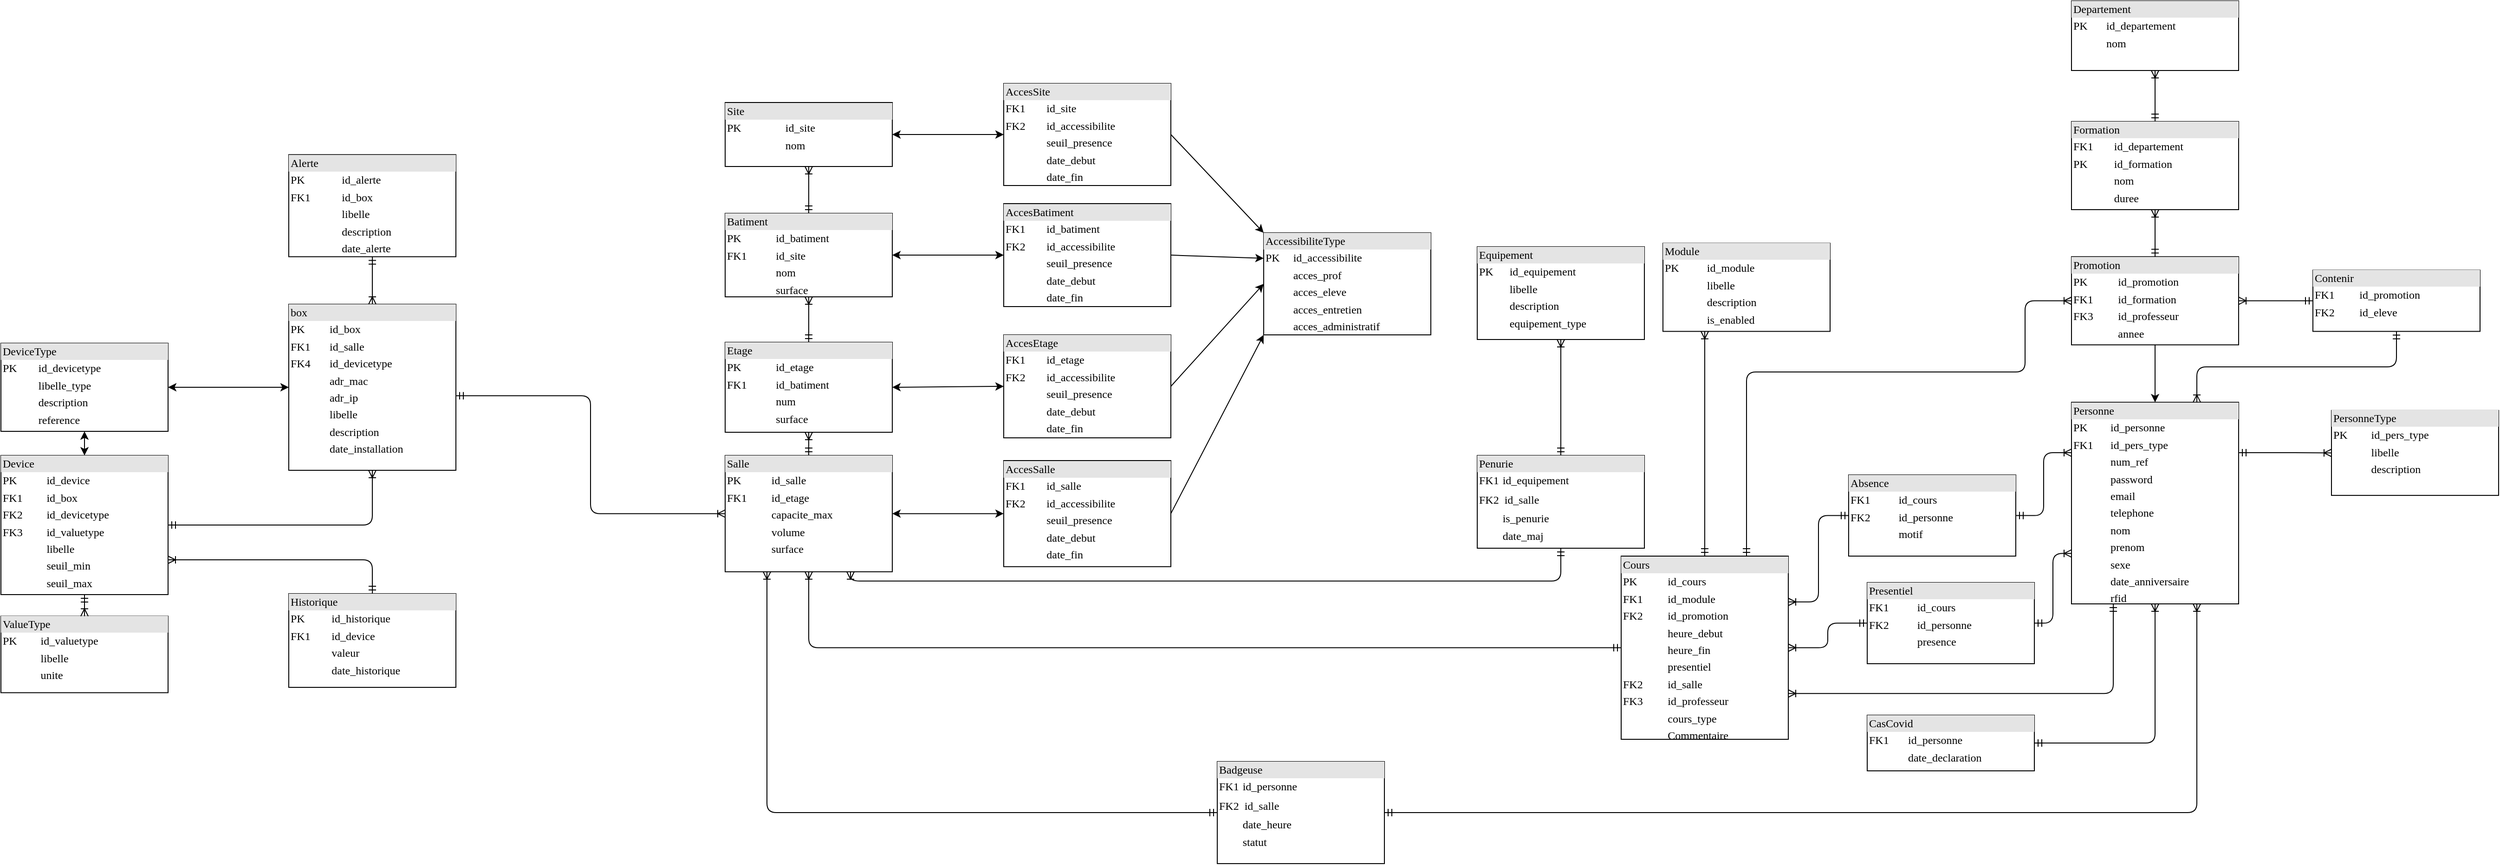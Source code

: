 <mxfile version="14.5.8" type="github">
  <diagram name="Page-1" id="2ca16b54-16f6-2749-3443-fa8db7711227">
    <mxGraphModel dx="2081" dy="1376" grid="1" gridSize="10" guides="1" tooltips="1" connect="1" arrows="1" fold="1" page="1" pageScale="1" pageWidth="1100" pageHeight="850" background="#ffffff" math="0" shadow="0">
      <root>
        <mxCell id="0" />
        <mxCell id="1" parent="0" />
        <mxCell id="72ab_2RYmbYa8t2Mf4Ar-3" value="&lt;div style=&quot;box-sizing: border-box ; width: 100% ; background: #e4e4e4 ; padding: 2px&quot;&gt;Etage&lt;/div&gt;&lt;table style=&quot;width: 100% ; font-size: 1em&quot; cellpadding=&quot;2&quot; cellspacing=&quot;0&quot;&gt;&lt;tbody&gt;&lt;tr&gt;&lt;td&gt;PK&lt;/td&gt;&lt;td&gt;id_etage&lt;/td&gt;&lt;/tr&gt;&lt;tr&gt;&lt;td&gt;FK1&lt;/td&gt;&lt;td&gt;id_batiment&lt;/td&gt;&lt;/tr&gt;&lt;tr&gt;&lt;td&gt;&lt;/td&gt;&lt;td&gt;num&lt;/td&gt;&lt;/tr&gt;&lt;tr&gt;&lt;td&gt;&lt;br&gt;&lt;/td&gt;&lt;td&gt;surface&lt;/td&gt;&lt;/tr&gt;&lt;tr&gt;&lt;td&gt;&lt;br&gt;&lt;/td&gt;&lt;td&gt;&lt;br&gt;&lt;/td&gt;&lt;/tr&gt;&lt;/tbody&gt;&lt;/table&gt;" style="verticalAlign=top;align=left;overflow=fill;html=1;rounded=0;shadow=0;comic=0;labelBackgroundColor=none;strokeWidth=1;fontFamily=Verdana;fontSize=12" parent="1" vertex="1">
          <mxGeometry x="-80" y="238" width="180" height="97" as="geometry" />
        </mxCell>
        <mxCell id="72ab_2RYmbYa8t2Mf4Ar-4" value="&lt;div style=&quot;box-sizing: border-box ; width: 100% ; background: #e4e4e4 ; padding: 2px&quot;&gt;Salle&lt;/div&gt;&lt;table style=&quot;width: 100% ; font-size: 1em&quot; cellpadding=&quot;2&quot; cellspacing=&quot;0&quot;&gt;&lt;tbody&gt;&lt;tr&gt;&lt;td&gt;PK&lt;/td&gt;&lt;td&gt;id_salle&lt;/td&gt;&lt;/tr&gt;&lt;tr&gt;&lt;td&gt;FK1&lt;/td&gt;&lt;td&gt;id_etage&lt;/td&gt;&lt;/tr&gt;&lt;tr&gt;&lt;td&gt;&lt;/td&gt;&lt;td&gt;capacite_max&lt;/td&gt;&lt;/tr&gt;&lt;tr&gt;&lt;td&gt;&lt;br&gt;&lt;/td&gt;&lt;td&gt;volume&lt;br&gt;&lt;/td&gt;&lt;/tr&gt;&lt;tr&gt;&lt;td&gt;&lt;br&gt;&lt;/td&gt;&lt;td&gt;surface&lt;/td&gt;&lt;/tr&gt;&lt;/tbody&gt;&lt;/table&gt;" style="verticalAlign=top;align=left;overflow=fill;html=1;rounded=0;shadow=0;comic=0;labelBackgroundColor=none;strokeWidth=1;fontFamily=Verdana;fontSize=12" parent="1" vertex="1">
          <mxGeometry x="-80" y="360" width="180" height="125.38" as="geometry" />
        </mxCell>
        <mxCell id="72ab_2RYmbYa8t2Mf4Ar-5" value="&lt;div style=&quot;box-sizing: border-box ; width: 100% ; background: #e4e4e4 ; padding: 2px&quot;&gt;Batiment&lt;/div&gt;&lt;table style=&quot;width: 100% ; font-size: 1em&quot; cellpadding=&quot;2&quot; cellspacing=&quot;0&quot;&gt;&lt;tbody&gt;&lt;tr&gt;&lt;td&gt;PK&lt;/td&gt;&lt;td&gt;id_batiment&lt;/td&gt;&lt;/tr&gt;&lt;tr&gt;&lt;td&gt;FK1&lt;/td&gt;&lt;td&gt;id_site&lt;/td&gt;&lt;/tr&gt;&lt;tr&gt;&lt;td&gt;&lt;br&gt;&lt;/td&gt;&lt;td&gt;nom&lt;/td&gt;&lt;/tr&gt;&lt;tr&gt;&lt;td&gt;&lt;br&gt;&lt;/td&gt;&lt;td&gt;surface&lt;/td&gt;&lt;/tr&gt;&lt;tr&gt;&lt;td&gt;&lt;/td&gt;&lt;td&gt;&lt;/td&gt;&lt;/tr&gt;&lt;/tbody&gt;&lt;/table&gt;" style="verticalAlign=top;align=left;overflow=fill;html=1;rounded=0;shadow=0;comic=0;labelBackgroundColor=none;strokeWidth=1;fontFamily=Verdana;fontSize=12" parent="1" vertex="1">
          <mxGeometry x="-80" y="99" width="180" height="90" as="geometry" />
        </mxCell>
        <mxCell id="72ab_2RYmbYa8t2Mf4Ar-6" style="edgeStyle=orthogonalEdgeStyle;html=1;labelBackgroundColor=none;startArrow=ERmandOne;endArrow=ERoneToMany;fontFamily=Verdana;fontSize=12;align=left;exitX=0.5;exitY=0;exitDx=0;exitDy=0;entryX=0.5;entryY=1;entryDx=0;entryDy=0;" parent="1" source="72ab_2RYmbYa8t2Mf4Ar-3" target="72ab_2RYmbYa8t2Mf4Ar-5" edge="1">
          <mxGeometry relative="1" as="geometry">
            <mxPoint x="-290" y="-531" as="sourcePoint" />
            <mxPoint x="80" y="59.667" as="targetPoint" />
          </mxGeometry>
        </mxCell>
        <mxCell id="72ab_2RYmbYa8t2Mf4Ar-7" style="edgeStyle=orthogonalEdgeStyle;html=1;labelBackgroundColor=none;startArrow=ERmandOne;endArrow=ERoneToMany;fontFamily=Verdana;fontSize=12;align=left;exitX=0.5;exitY=0;exitDx=0;exitDy=0;entryX=0.5;entryY=1;entryDx=0;entryDy=0;" parent="1" source="72ab_2RYmbYa8t2Mf4Ar-4" target="72ab_2RYmbYa8t2Mf4Ar-3" edge="1">
          <mxGeometry relative="1" as="geometry">
            <mxPoint x="20" y="289" as="sourcePoint" />
            <mxPoint x="20" y="179" as="targetPoint" />
          </mxGeometry>
        </mxCell>
        <mxCell id="72ab_2RYmbYa8t2Mf4Ar-8" style="edgeStyle=orthogonalEdgeStyle;html=1;labelBackgroundColor=none;startArrow=ERmandOne;endArrow=ERoneToMany;fontFamily=Verdana;fontSize=12;align=left;exitX=1;exitY=0.551;exitDx=0;exitDy=0;entryX=0;entryY=0.5;entryDx=0;entryDy=0;exitPerimeter=0;" parent="1" source="72ab_2RYmbYa8t2Mf4Ar-34" target="72ab_2RYmbYa8t2Mf4Ar-4" edge="1">
          <mxGeometry relative="1" as="geometry">
            <mxPoint x="-370" y="422.75" as="sourcePoint" />
            <mxPoint x="110" y="329" as="targetPoint" />
          </mxGeometry>
        </mxCell>
        <mxCell id="72ab_2RYmbYa8t2Mf4Ar-11" value="&lt;div style=&quot;box-sizing: border-box ; width: 100% ; background: #e4e4e4 ; padding: 2px&quot;&gt;DeviceType&lt;/div&gt;&lt;table style=&quot;width: 100% ; font-size: 1em&quot; cellpadding=&quot;2&quot; cellspacing=&quot;0&quot;&gt;&lt;tbody&gt;&lt;tr&gt;&lt;td&gt;PK&lt;/td&gt;&lt;td&gt;id_devicetype&lt;/td&gt;&lt;/tr&gt;&lt;tr&gt;&lt;td&gt;&lt;/td&gt;&lt;td&gt;libelle_type&lt;/td&gt;&lt;/tr&gt;&lt;tr&gt;&lt;td&gt;&lt;br&gt;&lt;/td&gt;&lt;td&gt;description&lt;/td&gt;&lt;/tr&gt;&lt;tr&gt;&lt;td&gt;&lt;br&gt;&lt;/td&gt;&lt;td&gt;reference&lt;/td&gt;&lt;/tr&gt;&lt;tr&gt;&lt;td&gt;&lt;br&gt;&lt;/td&gt;&lt;td&gt;&lt;br&gt;&lt;/td&gt;&lt;/tr&gt;&lt;tr&gt;&lt;td&gt;&lt;br&gt;&lt;/td&gt;&lt;td&gt;&lt;br&gt;&lt;/td&gt;&lt;/tr&gt;&lt;tr&gt;&lt;td&gt;&lt;br&gt;&lt;/td&gt;&lt;td&gt;&lt;br&gt;&lt;/td&gt;&lt;/tr&gt;&lt;/tbody&gt;&lt;/table&gt;" style="verticalAlign=top;align=left;overflow=fill;html=1;rounded=0;shadow=0;comic=0;labelBackgroundColor=none;strokeWidth=1;fontFamily=Verdana;fontSize=12" parent="1" vertex="1">
          <mxGeometry x="-860" y="239" width="180" height="95" as="geometry" />
        </mxCell>
        <mxCell id="72ab_2RYmbYa8t2Mf4Ar-13" value="&lt;div style=&quot;box-sizing: border-box ; width: 100% ; background: #e4e4e4 ; padding: 2px&quot;&gt;Historique&lt;/div&gt;&lt;table style=&quot;width: 100% ; font-size: 1em&quot; cellpadding=&quot;2&quot; cellspacing=&quot;0&quot;&gt;&lt;tbody&gt;&lt;tr&gt;&lt;td&gt;PK&lt;/td&gt;&lt;td&gt;id_historique&lt;/td&gt;&lt;/tr&gt;&lt;tr&gt;&lt;td&gt;FK1&lt;/td&gt;&lt;td&gt;id_device&lt;/td&gt;&lt;/tr&gt;&lt;tr&gt;&lt;td&gt;&lt;br&gt;&lt;/td&gt;&lt;td&gt;valeur&lt;/td&gt;&lt;/tr&gt;&lt;tr&gt;&lt;td&gt;&lt;br&gt;&lt;/td&gt;&lt;td&gt;date_historique&lt;/td&gt;&lt;/tr&gt;&lt;tr&gt;&lt;td&gt;&lt;/td&gt;&lt;td&gt;&lt;/td&gt;&lt;/tr&gt;&lt;/tbody&gt;&lt;/table&gt;" style="verticalAlign=top;align=left;overflow=fill;html=1;rounded=0;shadow=0;comic=0;labelBackgroundColor=none;strokeWidth=1;fontFamily=Verdana;fontSize=12" parent="1" vertex="1">
          <mxGeometry x="-550" y="509" width="180" height="101" as="geometry" />
        </mxCell>
        <mxCell id="72ab_2RYmbYa8t2Mf4Ar-14" value="" style="edgeStyle=orthogonalEdgeStyle;html=1;endArrow=ERoneToMany;startArrow=ERmandOne;labelBackgroundColor=none;fontFamily=Verdana;fontSize=12;align=left;exitX=0.5;exitY=0;exitDx=0;exitDy=0;entryX=1;entryY=0.75;entryDx=0;entryDy=0;" parent="1" source="72ab_2RYmbYa8t2Mf4Ar-13" target="UP3IkMmRuhgfQ8B7Y9ZS-6" edge="1">
          <mxGeometry width="100" height="100" relative="1" as="geometry">
            <mxPoint x="-420" y="469" as="sourcePoint" />
            <mxPoint x="-420" y="460" as="targetPoint" />
          </mxGeometry>
        </mxCell>
        <mxCell id="72ab_2RYmbYa8t2Mf4Ar-17" value="&lt;div style=&quot;box-sizing: border-box ; width: 100% ; background: #e4e4e4 ; padding: 2px&quot;&gt;Site&lt;/div&gt;&lt;table style=&quot;width: 100% ; font-size: 1em&quot; cellpadding=&quot;2&quot; cellspacing=&quot;0&quot;&gt;&lt;tbody&gt;&lt;tr&gt;&lt;td&gt;PK&lt;/td&gt;&lt;td&gt;id_site&lt;/td&gt;&lt;/tr&gt;&lt;tr&gt;&lt;td&gt;&lt;br&gt;&lt;/td&gt;&lt;td&gt;nom&lt;/td&gt;&lt;/tr&gt;&lt;/tbody&gt;&lt;/table&gt;" style="verticalAlign=top;align=left;overflow=fill;html=1;rounded=0;shadow=0;comic=0;labelBackgroundColor=none;strokeWidth=1;fontFamily=Verdana;fontSize=12" parent="1" vertex="1">
          <mxGeometry x="-80" y="-20.5" width="180" height="69" as="geometry" />
        </mxCell>
        <mxCell id="72ab_2RYmbYa8t2Mf4Ar-18" style="edgeStyle=orthogonalEdgeStyle;html=1;labelBackgroundColor=none;startArrow=ERmandOne;endArrow=ERoneToMany;fontFamily=Verdana;fontSize=12;align=left;entryX=0.5;entryY=1;entryDx=0;entryDy=0;exitX=0.5;exitY=0;exitDx=0;exitDy=0;" parent="1" source="72ab_2RYmbYa8t2Mf4Ar-5" target="72ab_2RYmbYa8t2Mf4Ar-17" edge="1">
          <mxGeometry relative="1" as="geometry">
            <mxPoint x="60" y="79" as="sourcePoint" />
            <mxPoint x="20" y="199" as="targetPoint" />
          </mxGeometry>
        </mxCell>
        <mxCell id="72ab_2RYmbYa8t2Mf4Ar-19" value="&lt;div style=&quot;box-sizing: border-box ; width: 100% ; background: #e4e4e4 ; padding: 2px&quot;&gt;Personne&lt;/div&gt;&lt;table style=&quot;width: 100% ; font-size: 1em&quot; cellpadding=&quot;2&quot; cellspacing=&quot;0&quot;&gt;&lt;tbody&gt;&lt;tr&gt;&lt;td&gt;PK&lt;/td&gt;&lt;td&gt;id_personne&lt;/td&gt;&lt;/tr&gt;&lt;tr&gt;&lt;td&gt;FK1&lt;/td&gt;&lt;td&gt;id_pers_type&lt;/td&gt;&lt;/tr&gt;&lt;tr&gt;&lt;td&gt;&lt;br&gt;&lt;/td&gt;&lt;td&gt;num_ref&lt;/td&gt;&lt;/tr&gt;&lt;tr&gt;&lt;td&gt;&lt;br&gt;&lt;/td&gt;&lt;td&gt;password&lt;/td&gt;&lt;/tr&gt;&lt;tr&gt;&lt;td&gt;&lt;br&gt;&lt;/td&gt;&lt;td&gt;email&lt;/td&gt;&lt;/tr&gt;&lt;tr&gt;&lt;td&gt;&lt;br&gt;&lt;/td&gt;&lt;td&gt;telephone&lt;/td&gt;&lt;/tr&gt;&lt;tr&gt;&lt;td&gt;&lt;/td&gt;&lt;td&gt;nom&lt;/td&gt;&lt;/tr&gt;&lt;tr&gt;&lt;td&gt;&lt;br&gt;&lt;/td&gt;&lt;td&gt;prenom&lt;/td&gt;&lt;/tr&gt;&lt;tr&gt;&lt;td&gt;&lt;br&gt;&lt;/td&gt;&lt;td&gt;sexe&lt;/td&gt;&lt;/tr&gt;&lt;tr&gt;&lt;td&gt;&lt;br&gt;&lt;/td&gt;&lt;td&gt;date_anniversaire&lt;/td&gt;&lt;/tr&gt;&lt;tr&gt;&lt;td&gt;&lt;br&gt;&lt;/td&gt;&lt;td&gt;rfid&lt;/td&gt;&lt;/tr&gt;&lt;tr&gt;&lt;td&gt;&lt;br&gt;&lt;/td&gt;&lt;td&gt;&lt;br&gt;&lt;/td&gt;&lt;/tr&gt;&lt;/tbody&gt;&lt;/table&gt;" style="verticalAlign=top;align=left;overflow=fill;html=1;rounded=0;shadow=0;comic=0;labelBackgroundColor=none;strokeWidth=1;fontFamily=Verdana;fontSize=12" parent="1" vertex="1">
          <mxGeometry x="1370" y="302.69" width="180" height="217.31" as="geometry" />
        </mxCell>
        <mxCell id="72ab_2RYmbYa8t2Mf4Ar-20" style="edgeStyle=orthogonalEdgeStyle;html=1;labelBackgroundColor=none;startArrow=ERmandOne;endArrow=ERoneToMany;fontFamily=Verdana;fontSize=12;align=left;exitX=0.5;exitY=1;exitDx=0;exitDy=0;entryX=0.75;entryY=0;entryDx=0;entryDy=0;" parent="1" source="UP3IkMmRuhgfQ8B7Y9ZS-15" target="72ab_2RYmbYa8t2Mf4Ar-19" edge="1">
          <mxGeometry relative="1" as="geometry">
            <mxPoint x="1505" y="195" as="sourcePoint" />
            <mxPoint x="1530" y="265" as="targetPoint" />
          </mxGeometry>
        </mxCell>
        <mxCell id="72ab_2RYmbYa8t2Mf4Ar-22" value="&lt;div style=&quot;box-sizing: border-box ; width: 100% ; background: #e4e4e4 ; padding: 2px&quot;&gt;Promotion&lt;/div&gt;&lt;table style=&quot;width: 100% ; font-size: 1em&quot; cellpadding=&quot;2&quot; cellspacing=&quot;0&quot;&gt;&lt;tbody&gt;&lt;tr&gt;&lt;td&gt;PK&lt;/td&gt;&lt;td&gt;id_promotion&lt;/td&gt;&lt;/tr&gt;&lt;tr&gt;&lt;td&gt;FK1&lt;/td&gt;&lt;td&gt;id_formation&lt;/td&gt;&lt;/tr&gt;&lt;tr&gt;&lt;td&gt;FK3&lt;/td&gt;&lt;td&gt;id_professeur&lt;/td&gt;&lt;/tr&gt;&lt;tr&gt;&lt;td&gt;&lt;br&gt;&lt;/td&gt;&lt;td&gt;annee&lt;/td&gt;&lt;/tr&gt;&lt;/tbody&gt;&lt;/table&gt;" style="verticalAlign=top;align=left;overflow=fill;html=1;rounded=0;shadow=0;comic=0;labelBackgroundColor=none;strokeWidth=1;fontFamily=Verdana;fontSize=12" parent="1" vertex="1">
          <mxGeometry x="1370" y="145.75" width="180" height="95" as="geometry" />
        </mxCell>
        <mxCell id="72ab_2RYmbYa8t2Mf4Ar-24" value="&lt;div style=&quot;box-sizing: border-box ; width: 100% ; background: #e4e4e4 ; padding: 2px&quot;&gt;Departement&lt;/div&gt;&lt;table style=&quot;width: 100% ; font-size: 1em&quot; cellpadding=&quot;2&quot; cellspacing=&quot;0&quot;&gt;&lt;tbody&gt;&lt;tr&gt;&lt;td&gt;PK&lt;/td&gt;&lt;td&gt;id_departement&lt;/td&gt;&lt;/tr&gt;&lt;tr&gt;&lt;td&gt;&lt;br&gt;&lt;/td&gt;&lt;td&gt;nom&lt;/td&gt;&lt;/tr&gt;&lt;/tbody&gt;&lt;/table&gt;" style="verticalAlign=top;align=left;overflow=fill;html=1;rounded=0;shadow=0;comic=0;labelBackgroundColor=none;strokeWidth=1;fontFamily=Verdana;fontSize=12" parent="1" vertex="1">
          <mxGeometry x="1370" y="-130" width="180" height="75" as="geometry" />
        </mxCell>
        <mxCell id="72ab_2RYmbYa8t2Mf4Ar-25" style="edgeStyle=orthogonalEdgeStyle;html=1;labelBackgroundColor=none;startArrow=ERmandOne;endArrow=ERoneToMany;fontFamily=Verdana;fontSize=12;align=left;entryX=0.5;entryY=1;entryDx=0;entryDy=0;exitX=0.5;exitY=0;exitDx=0;exitDy=0;" parent="1" source="72ab_2RYmbYa8t2Mf4Ar-22" target="72ab_2RYmbYa8t2Mf4Ar-26" edge="1">
          <mxGeometry relative="1" as="geometry">
            <mxPoint x="1460" y="-63.75" as="sourcePoint" />
            <mxPoint x="1470" y="21.25" as="targetPoint" />
          </mxGeometry>
        </mxCell>
        <mxCell id="72ab_2RYmbYa8t2Mf4Ar-26" value="&lt;div style=&quot;box-sizing: border-box ; width: 100% ; background: #e4e4e4 ; padding: 2px&quot;&gt;Formation&lt;/div&gt;&lt;table style=&quot;width: 100% ; font-size: 1em&quot; cellpadding=&quot;2&quot; cellspacing=&quot;0&quot;&gt;&lt;tbody&gt;&lt;tr&gt;&lt;td&gt;FK1&lt;/td&gt;&lt;td&gt;id_departement&lt;/td&gt;&lt;/tr&gt;&lt;tr&gt;&lt;td&gt;PK&lt;/td&gt;&lt;td&gt;id_formation&lt;/td&gt;&lt;/tr&gt;&lt;tr&gt;&lt;td&gt;&lt;br&gt;&lt;/td&gt;&lt;td&gt;nom&lt;/td&gt;&lt;/tr&gt;&lt;tr&gt;&lt;td&gt;&lt;br&gt;&lt;/td&gt;&lt;td&gt;duree&lt;/td&gt;&lt;/tr&gt;&lt;/tbody&gt;&lt;/table&gt;" style="verticalAlign=top;align=left;overflow=fill;html=1;rounded=0;shadow=0;comic=0;labelBackgroundColor=none;strokeWidth=1;fontFamily=Verdana;fontSize=12" parent="1" vertex="1">
          <mxGeometry x="1370" width="180" height="95" as="geometry" />
        </mxCell>
        <mxCell id="72ab_2RYmbYa8t2Mf4Ar-27" style="edgeStyle=orthogonalEdgeStyle;html=1;labelBackgroundColor=none;startArrow=ERmandOne;endArrow=ERoneToMany;fontFamily=Verdana;fontSize=12;align=left;entryX=0.5;entryY=1;entryDx=0;entryDy=0;exitX=0.5;exitY=0;exitDx=0;exitDy=0;" parent="1" source="72ab_2RYmbYa8t2Mf4Ar-26" target="72ab_2RYmbYa8t2Mf4Ar-24" edge="1">
          <mxGeometry relative="1" as="geometry">
            <mxPoint x="1490" y="-203.75" as="sourcePoint" />
            <mxPoint x="1470" y="-78.75" as="targetPoint" />
          </mxGeometry>
        </mxCell>
        <mxCell id="72ab_2RYmbYa8t2Mf4Ar-28" value="&lt;div style=&quot;box-sizing: border-box ; width: 100% ; background: #e4e4e4 ; padding: 2px&quot;&gt;Module&lt;/div&gt;&lt;table style=&quot;width: 100% ; font-size: 1em&quot; cellpadding=&quot;2&quot; cellspacing=&quot;0&quot;&gt;&lt;tbody&gt;&lt;tr&gt;&lt;td&gt;PK&lt;/td&gt;&lt;td&gt;id_module&lt;/td&gt;&lt;/tr&gt;&lt;tr&gt;&lt;td&gt;&lt;br&gt;&lt;/td&gt;&lt;td&gt;libelle&lt;/td&gt;&lt;/tr&gt;&lt;tr&gt;&lt;td&gt;&lt;br&gt;&lt;/td&gt;&lt;td&gt;description&lt;/td&gt;&lt;/tr&gt;&lt;tr&gt;&lt;td&gt;&lt;br&gt;&lt;/td&gt;&lt;td&gt;is_enabled&lt;/td&gt;&lt;/tr&gt;&lt;/tbody&gt;&lt;/table&gt;" style="verticalAlign=top;align=left;overflow=fill;html=1;rounded=0;shadow=0;comic=0;labelBackgroundColor=none;strokeWidth=1;fontFamily=Verdana;fontSize=12" parent="1" vertex="1">
          <mxGeometry x="930" y="131.25" width="180" height="95" as="geometry" />
        </mxCell>
        <mxCell id="72ab_2RYmbYa8t2Mf4Ar-29" value="&lt;div style=&quot;box-sizing: border-box ; width: 100% ; background: #e4e4e4 ; padding: 2px&quot;&gt;Presentiel&lt;/div&gt;&lt;table style=&quot;width: 100% ; font-size: 1em&quot; cellpadding=&quot;2&quot; cellspacing=&quot;0&quot;&gt;&lt;tbody&gt;&lt;tr&gt;&lt;td&gt;FK1&lt;/td&gt;&lt;td&gt;id_cours&lt;/td&gt;&lt;/tr&gt;&lt;tr&gt;&lt;td&gt;FK2&lt;/td&gt;&lt;td&gt;id_personne&lt;/td&gt;&lt;/tr&gt;&lt;tr&gt;&lt;td&gt;&lt;br&gt;&lt;/td&gt;&lt;td&gt;presence&lt;/td&gt;&lt;/tr&gt;&lt;/tbody&gt;&lt;/table&gt;" style="verticalAlign=top;align=left;overflow=fill;html=1;rounded=0;shadow=0;comic=0;labelBackgroundColor=none;strokeWidth=1;fontFamily=Verdana;fontSize=12" parent="1" vertex="1">
          <mxGeometry x="1150" y="497" width="180" height="87.5" as="geometry" />
        </mxCell>
        <mxCell id="72ab_2RYmbYa8t2Mf4Ar-30" style="edgeStyle=orthogonalEdgeStyle;html=1;labelBackgroundColor=none;startArrow=ERmandOne;endArrow=ERoneToMany;fontFamily=Verdana;fontSize=12;align=left;exitX=0;exitY=0.5;exitDx=0;exitDy=0;entryX=0.5;entryY=1;entryDx=0;entryDy=0;" parent="1" source="72ab_2RYmbYa8t2Mf4Ar-46" target="72ab_2RYmbYa8t2Mf4Ar-4" edge="1">
          <mxGeometry relative="1" as="geometry">
            <mxPoint x="1235" y="251.25" as="sourcePoint" />
            <mxPoint x="50" y="630" as="targetPoint" />
          </mxGeometry>
        </mxCell>
        <mxCell id="72ab_2RYmbYa8t2Mf4Ar-32" style="edgeStyle=orthogonalEdgeStyle;html=1;labelBackgroundColor=none;startArrow=ERmandOne;endArrow=ERoneToMany;fontFamily=Verdana;fontSize=12;align=left;entryX=1;entryY=0.75;entryDx=0;entryDy=0;exitX=0.25;exitY=1;exitDx=0;exitDy=0;" parent="1" source="72ab_2RYmbYa8t2Mf4Ar-19" target="72ab_2RYmbYa8t2Mf4Ar-46" edge="1">
          <mxGeometry relative="1" as="geometry">
            <mxPoint x="1400" y="570" as="sourcePoint" />
            <mxPoint x="1030" y="288.75" as="targetPoint" />
          </mxGeometry>
        </mxCell>
        <mxCell id="72ab_2RYmbYa8t2Mf4Ar-33" style="edgeStyle=orthogonalEdgeStyle;html=1;labelBackgroundColor=none;startArrow=ERmandOne;endArrow=ERoneToMany;fontFamily=Verdana;fontSize=12;align=left;exitX=0;exitY=0.5;exitDx=0;exitDy=0;entryX=1;entryY=0.5;entryDx=0;entryDy=0;" parent="1" source="72ab_2RYmbYa8t2Mf4Ar-29" target="72ab_2RYmbYa8t2Mf4Ar-46" edge="1">
          <mxGeometry relative="1" as="geometry">
            <mxPoint x="1150" y="177.5" as="sourcePoint" />
            <mxPoint x="1140" y="210" as="targetPoint" />
          </mxGeometry>
        </mxCell>
        <mxCell id="72ab_2RYmbYa8t2Mf4Ar-34" value="&lt;div style=&quot;box-sizing: border-box ; width: 100% ; background: #e4e4e4 ; padding: 2px&quot;&gt;box&lt;/div&gt;&lt;table style=&quot;width: 100% ; font-size: 1em&quot; cellpadding=&quot;2&quot; cellspacing=&quot;0&quot;&gt;&lt;tbody&gt;&lt;tr&gt;&lt;td&gt;PK&lt;/td&gt;&lt;td&gt;id_box&lt;br&gt;&lt;/td&gt;&lt;/tr&gt;&lt;tr&gt;&lt;td&gt;FK1&lt;/td&gt;&lt;td&gt;id_salle&lt;/td&gt;&lt;/tr&gt;&lt;tr&gt;&lt;td&gt;FK4&lt;/td&gt;&lt;td&gt;id_devicetype&lt;/td&gt;&lt;/tr&gt;&lt;tr&gt;&lt;td&gt;&lt;br&gt;&lt;/td&gt;&lt;td&gt;adr_mac&lt;/td&gt;&lt;/tr&gt;&lt;tr&gt;&lt;td&gt;&lt;br&gt;&lt;/td&gt;&lt;td&gt;adr_ip&lt;/td&gt;&lt;/tr&gt;&lt;tr&gt;&lt;td&gt;&lt;br&gt;&lt;/td&gt;&lt;td&gt;libelle&lt;/td&gt;&lt;/tr&gt;&lt;tr&gt;&lt;td&gt;&lt;br&gt;&lt;/td&gt;&lt;td&gt;description&lt;/td&gt;&lt;/tr&gt;&lt;tr&gt;&lt;td&gt;&lt;br&gt;&lt;/td&gt;&lt;td&gt;date_installation&lt;/td&gt;&lt;/tr&gt;&lt;/tbody&gt;&lt;/table&gt;" style="verticalAlign=top;align=left;overflow=fill;html=1;rounded=0;shadow=0;comic=0;labelBackgroundColor=none;strokeWidth=1;fontFamily=Verdana;fontSize=12" parent="1" vertex="1">
          <mxGeometry x="-550" y="197" width="180" height="179" as="geometry" />
        </mxCell>
        <mxCell id="72ab_2RYmbYa8t2Mf4Ar-40" value="&lt;div style=&quot;box-sizing: border-box ; width: 100% ; background: #e4e4e4 ; padding: 2px&quot;&gt;ValueType&lt;/div&gt;&lt;table style=&quot;width: 100% ; font-size: 1em&quot; cellpadding=&quot;2&quot; cellspacing=&quot;0&quot;&gt;&lt;tbody&gt;&lt;tr&gt;&lt;td&gt;PK&lt;/td&gt;&lt;td&gt;id_valuetype&lt;/td&gt;&lt;/tr&gt;&lt;tr&gt;&lt;td&gt;&lt;/td&gt;&lt;td&gt;libelle&lt;/td&gt;&lt;/tr&gt;&lt;tr&gt;&lt;td&gt;&lt;br&gt;&lt;/td&gt;&lt;td&gt;unite&lt;/td&gt;&lt;/tr&gt;&lt;/tbody&gt;&lt;/table&gt;" style="verticalAlign=top;align=left;overflow=fill;html=1;rounded=0;shadow=0;comic=0;labelBackgroundColor=none;strokeWidth=1;fontFamily=Verdana;fontSize=12" parent="1" vertex="1">
          <mxGeometry x="-860" y="533.25" width="180" height="82.5" as="geometry" />
        </mxCell>
        <mxCell id="72ab_2RYmbYa8t2Mf4Ar-43" value="&lt;div style=&quot;box-sizing: border-box ; width: 100% ; background: #e4e4e4 ; padding: 2px&quot;&gt;Absence&lt;/div&gt;&lt;table style=&quot;width: 100% ; font-size: 1em&quot; cellpadding=&quot;2&quot; cellspacing=&quot;0&quot;&gt;&lt;tbody&gt;&lt;tr&gt;&lt;td&gt;FK1&lt;/td&gt;&lt;td&gt;id_cours&lt;/td&gt;&lt;/tr&gt;&lt;tr&gt;&lt;td&gt;FK2&lt;/td&gt;&lt;td&gt;id_personne&lt;/td&gt;&lt;/tr&gt;&lt;tr&gt;&lt;td&gt;&lt;br&gt;&lt;/td&gt;&lt;td&gt;motif&lt;/td&gt;&lt;/tr&gt;&lt;/tbody&gt;&lt;/table&gt;" style="verticalAlign=top;align=left;overflow=fill;html=1;rounded=0;shadow=0;comic=0;labelBackgroundColor=none;strokeWidth=1;fontFamily=Verdana;fontSize=12" parent="1" vertex="1">
          <mxGeometry x="1130" y="381" width="180" height="87.5" as="geometry" />
        </mxCell>
        <mxCell id="72ab_2RYmbYa8t2Mf4Ar-44" style="edgeStyle=orthogonalEdgeStyle;html=1;labelBackgroundColor=none;startArrow=ERmandOne;endArrow=ERoneToMany;fontFamily=Verdana;fontSize=12;align=left;exitX=1;exitY=0.5;exitDx=0;exitDy=0;entryX=0;entryY=0.25;entryDx=0;entryDy=0;" parent="1" source="72ab_2RYmbYa8t2Mf4Ar-43" target="72ab_2RYmbYa8t2Mf4Ar-19" edge="1">
          <mxGeometry relative="1" as="geometry">
            <mxPoint x="1500" y="210" as="sourcePoint" />
            <mxPoint x="1515" y="324" as="targetPoint" />
          </mxGeometry>
        </mxCell>
        <mxCell id="72ab_2RYmbYa8t2Mf4Ar-45" style="edgeStyle=orthogonalEdgeStyle;html=1;labelBackgroundColor=none;startArrow=ERmandOne;endArrow=ERoneToMany;fontFamily=Verdana;fontSize=12;align=left;exitX=0;exitY=0.5;exitDx=0;exitDy=0;entryX=1;entryY=0.25;entryDx=0;entryDy=0;" parent="1" source="72ab_2RYmbYa8t2Mf4Ar-43" target="72ab_2RYmbYa8t2Mf4Ar-46" edge="1">
          <mxGeometry relative="1" as="geometry">
            <mxPoint x="1350" y="496.25" as="sourcePoint" />
            <mxPoint x="1470" y="470" as="targetPoint" />
          </mxGeometry>
        </mxCell>
        <mxCell id="72ab_2RYmbYa8t2Mf4Ar-46" value="&lt;div style=&quot;box-sizing: border-box ; width: 100% ; background: #e4e4e4 ; padding: 2px&quot;&gt;Cours&lt;/div&gt;&lt;table style=&quot;width: 100% ; font-size: 1em&quot; cellpadding=&quot;2&quot; cellspacing=&quot;0&quot;&gt;&lt;tbody&gt;&lt;tr&gt;&lt;td&gt;PK&lt;/td&gt;&lt;td&gt;id_cours&lt;/td&gt;&lt;/tr&gt;&lt;tr&gt;&lt;td&gt;FK1&lt;/td&gt;&lt;td&gt;id_module&lt;/td&gt;&lt;/tr&gt;&lt;tr&gt;&lt;td&gt;FK2&lt;/td&gt;&lt;td&gt;id_promotion&lt;/td&gt;&lt;/tr&gt;&lt;tr&gt;&lt;td&gt;&lt;br&gt;&lt;/td&gt;&lt;td&gt;heure_debut&lt;/td&gt;&lt;/tr&gt;&lt;tr&gt;&lt;td&gt;&lt;br&gt;&lt;/td&gt;&lt;td&gt;heure_fin&lt;/td&gt;&lt;/tr&gt;&lt;tr&gt;&lt;td&gt;&lt;br&gt;&lt;/td&gt;&lt;td&gt;presentiel&lt;br&gt;&lt;/td&gt;&lt;/tr&gt;&lt;tr&gt;&lt;td&gt;FK2&lt;/td&gt;&lt;td&gt;id_salle&lt;br&gt;&lt;/td&gt;&lt;/tr&gt;&lt;tr&gt;&lt;td&gt;FK3&lt;/td&gt;&lt;td&gt;id_professeur&lt;br&gt;&lt;/td&gt;&lt;/tr&gt;&lt;tr&gt;&lt;td&gt;&lt;br&gt;&lt;/td&gt;&lt;td&gt;cours_type&lt;br&gt;&lt;/td&gt;&lt;/tr&gt;&lt;tr&gt;&lt;td&gt;&lt;br&gt;&lt;/td&gt;&lt;td&gt;Commentaire&lt;br&gt;&lt;/td&gt;&lt;/tr&gt;&lt;/tbody&gt;&lt;/table&gt;" style="verticalAlign=top;align=left;overflow=fill;html=1;rounded=0;shadow=0;comic=0;labelBackgroundColor=none;strokeWidth=1;fontFamily=Verdana;fontSize=12" parent="1" vertex="1">
          <mxGeometry x="885" y="468.5" width="180" height="197.5" as="geometry" />
        </mxCell>
        <mxCell id="72ab_2RYmbYa8t2Mf4Ar-47" style="edgeStyle=orthogonalEdgeStyle;html=1;labelBackgroundColor=none;startArrow=ERmandOne;endArrow=ERoneToMany;fontFamily=Verdana;fontSize=12;align=left;entryX=0.25;entryY=1;entryDx=0;entryDy=0;exitX=0.5;exitY=0;exitDx=0;exitDy=0;" parent="1" source="72ab_2RYmbYa8t2Mf4Ar-46" target="72ab_2RYmbYa8t2Mf4Ar-28" edge="1">
          <mxGeometry relative="1" as="geometry">
            <mxPoint x="970" y="470" as="sourcePoint" />
            <mxPoint x="990" y="540" as="targetPoint" />
          </mxGeometry>
        </mxCell>
        <mxCell id="72ab_2RYmbYa8t2Mf4Ar-48" value="&lt;div style=&quot;box-sizing: border-box ; width: 100% ; background: #e4e4e4 ; padding: 2px&quot;&gt;AccessibiliteType&lt;/div&gt;&lt;table style=&quot;width: 100% ; font-size: 1em&quot; cellpadding=&quot;2&quot; cellspacing=&quot;0&quot;&gt;&lt;tbody&gt;&lt;tr&gt;&lt;td&gt;PK&lt;/td&gt;&lt;td&gt;id_accessibilite&lt;br&gt;&lt;/td&gt;&lt;/tr&gt;&lt;tr&gt;&lt;td&gt;&lt;br&gt;&lt;/td&gt;&lt;td&gt;acces_prof&lt;br&gt;&lt;/td&gt;&lt;/tr&gt;&lt;tr&gt;&lt;td&gt;&lt;br&gt;&lt;/td&gt;&lt;td&gt;acces_eleve&lt;br&gt;&lt;/td&gt;&lt;/tr&gt;&lt;tr&gt;&lt;td&gt;&lt;br&gt;&lt;/td&gt;&lt;td&gt;acces_entretien&lt;br&gt;&lt;/td&gt;&lt;/tr&gt;&lt;tr&gt;&lt;td&gt;&lt;br&gt;&lt;/td&gt;&lt;td&gt;acces_administratif&lt;/td&gt;&lt;/tr&gt;&lt;/tbody&gt;&lt;/table&gt;" style="verticalAlign=top;align=left;overflow=fill;html=1;rounded=0;shadow=0;comic=0;labelBackgroundColor=none;strokeWidth=1;fontFamily=Verdana;fontSize=12" parent="1" vertex="1">
          <mxGeometry x="500" y="120" width="180" height="110" as="geometry" />
        </mxCell>
        <mxCell id="72ab_2RYmbYa8t2Mf4Ar-49" value="&lt;div style=&quot;box-sizing: border-box ; width: 100% ; background: #e4e4e4 ; padding: 2px&quot;&gt;AccesSite&lt;/div&gt;&lt;table style=&quot;width: 100% ; font-size: 1em&quot; cellpadding=&quot;2&quot; cellspacing=&quot;0&quot;&gt;&lt;tbody&gt;&lt;tr&gt;&lt;td&gt;FK1&lt;/td&gt;&lt;td&gt;id_site&lt;/td&gt;&lt;/tr&gt;&lt;tr&gt;&lt;td&gt;FK2&lt;/td&gt;&lt;td&gt;id_accessibilite&lt;/td&gt;&lt;/tr&gt;&lt;tr&gt;&lt;td&gt;&lt;br&gt;&lt;/td&gt;&lt;td&gt;seuil_presence&lt;br&gt;&lt;/td&gt;&lt;/tr&gt;&lt;tr&gt;&lt;td&gt;&lt;/td&gt;&lt;td&gt;date_debut&lt;/td&gt;&lt;/tr&gt;&lt;tr&gt;&lt;td&gt;&lt;br&gt;&lt;/td&gt;&lt;td&gt;date_fin&lt;/td&gt;&lt;/tr&gt;&lt;/tbody&gt;&lt;/table&gt;" style="verticalAlign=top;align=left;overflow=fill;html=1;rounded=0;shadow=0;comic=0;labelBackgroundColor=none;strokeWidth=1;fontFamily=Verdana;fontSize=12" parent="1" vertex="1">
          <mxGeometry x="220" y="-41" width="180" height="110" as="geometry" />
        </mxCell>
        <mxCell id="72ab_2RYmbYa8t2Mf4Ar-50" value="&lt;div style=&quot;box-sizing: border-box ; width: 100% ; background: #e4e4e4 ; padding: 2px&quot;&gt;AccesBatiment&lt;/div&gt;&lt;table style=&quot;width: 100% ; font-size: 1em&quot; cellpadding=&quot;2&quot; cellspacing=&quot;0&quot;&gt;&lt;tbody&gt;&lt;tr&gt;&lt;td&gt;FK1&lt;/td&gt;&lt;td&gt;id_batiment&lt;/td&gt;&lt;/tr&gt;&lt;tr&gt;&lt;td&gt;FK2&lt;/td&gt;&lt;td&gt;id_accessibilite&lt;/td&gt;&lt;/tr&gt;&lt;tr&gt;&lt;td&gt;&lt;br&gt;&lt;/td&gt;&lt;td&gt;seuil_presence&lt;br&gt;&lt;/td&gt;&lt;/tr&gt;&lt;tr&gt;&lt;td&gt;&lt;/td&gt;&lt;td&gt;date_debut&lt;/td&gt;&lt;/tr&gt;&lt;tr&gt;&lt;td&gt;&lt;br&gt;&lt;/td&gt;&lt;td&gt;date_fin&lt;/td&gt;&lt;/tr&gt;&lt;/tbody&gt;&lt;/table&gt;" style="verticalAlign=top;align=left;overflow=fill;html=1;rounded=0;shadow=0;comic=0;labelBackgroundColor=none;strokeWidth=1;fontFamily=Verdana;fontSize=12" parent="1" vertex="1">
          <mxGeometry x="220" y="88.5" width="180" height="111" as="geometry" />
        </mxCell>
        <mxCell id="72ab_2RYmbYa8t2Mf4Ar-51" value="&lt;div style=&quot;box-sizing: border-box ; width: 100% ; background: #e4e4e4 ; padding: 2px&quot;&gt;AccesEtage&lt;/div&gt;&lt;table style=&quot;width: 100% ; font-size: 1em&quot; cellpadding=&quot;2&quot; cellspacing=&quot;0&quot;&gt;&lt;tbody&gt;&lt;tr&gt;&lt;td&gt;FK1&lt;/td&gt;&lt;td&gt;id_etage&lt;/td&gt;&lt;/tr&gt;&lt;tr&gt;&lt;td&gt;FK2&lt;/td&gt;&lt;td&gt;id_accessibilite&lt;/td&gt;&lt;/tr&gt;&lt;tr&gt;&lt;td&gt;&lt;br&gt;&lt;/td&gt;&lt;td&gt;seuil_presence&lt;br&gt;&lt;/td&gt;&lt;/tr&gt;&lt;tr&gt;&lt;td&gt;&lt;/td&gt;&lt;td&gt;date_debut&lt;/td&gt;&lt;/tr&gt;&lt;tr&gt;&lt;td&gt;&lt;br&gt;&lt;/td&gt;&lt;td&gt;date_fin&lt;/td&gt;&lt;/tr&gt;&lt;/tbody&gt;&lt;/table&gt;" style="verticalAlign=top;align=left;overflow=fill;html=1;rounded=0;shadow=0;comic=0;labelBackgroundColor=none;strokeWidth=1;fontFamily=Verdana;fontSize=12" parent="1" vertex="1">
          <mxGeometry x="220" y="230" width="180" height="111" as="geometry" />
        </mxCell>
        <mxCell id="72ab_2RYmbYa8t2Mf4Ar-52" value="&lt;div style=&quot;box-sizing: border-box ; width: 100% ; background: #e4e4e4 ; padding: 2px&quot;&gt;AccesSalle&lt;/div&gt;&lt;table style=&quot;width: 100% ; font-size: 1em&quot; cellpadding=&quot;2&quot; cellspacing=&quot;0&quot;&gt;&lt;tbody&gt;&lt;tr&gt;&lt;td&gt;FK1&lt;/td&gt;&lt;td&gt;id_salle&lt;/td&gt;&lt;/tr&gt;&lt;tr&gt;&lt;td&gt;FK2&lt;/td&gt;&lt;td&gt;id_accessibilite&lt;/td&gt;&lt;/tr&gt;&lt;tr&gt;&lt;td&gt;&lt;br&gt;&lt;/td&gt;&lt;td&gt;seuil_presence&lt;br&gt;&lt;/td&gt;&lt;/tr&gt;&lt;tr&gt;&lt;td&gt;&lt;/td&gt;&lt;td&gt;date_debut&lt;/td&gt;&lt;/tr&gt;&lt;tr&gt;&lt;td&gt;&lt;br&gt;&lt;/td&gt;&lt;td&gt;date_fin&lt;/td&gt;&lt;/tr&gt;&lt;/tbody&gt;&lt;/table&gt;" style="verticalAlign=top;align=left;overflow=fill;html=1;rounded=0;shadow=0;comic=0;labelBackgroundColor=none;strokeWidth=1;fontFamily=Verdana;fontSize=12" parent="1" vertex="1">
          <mxGeometry x="220" y="365.5" width="180" height="114.38" as="geometry" />
        </mxCell>
        <mxCell id="72ab_2RYmbYa8t2Mf4Ar-53" value="" style="endArrow=classic;html=1;entryX=0;entryY=0;entryDx=0;entryDy=0;exitX=1;exitY=0.5;exitDx=0;exitDy=0;" parent="1" source="72ab_2RYmbYa8t2Mf4Ar-49" target="72ab_2RYmbYa8t2Mf4Ar-48" edge="1">
          <mxGeometry width="50" height="50" relative="1" as="geometry">
            <mxPoint x="550" y="240" as="sourcePoint" />
            <mxPoint x="600" y="190" as="targetPoint" />
          </mxGeometry>
        </mxCell>
        <mxCell id="72ab_2RYmbYa8t2Mf4Ar-54" value="" style="endArrow=classic;html=1;entryX=0;entryY=0.25;entryDx=0;entryDy=0;exitX=1;exitY=0.5;exitDx=0;exitDy=0;" parent="1" source="72ab_2RYmbYa8t2Mf4Ar-50" target="72ab_2RYmbYa8t2Mf4Ar-48" edge="1">
          <mxGeometry width="50" height="50" relative="1" as="geometry">
            <mxPoint x="700" y="20" as="sourcePoint" />
            <mxPoint x="780" y="117.5" as="targetPoint" />
          </mxGeometry>
        </mxCell>
        <mxCell id="72ab_2RYmbYa8t2Mf4Ar-55" value="" style="endArrow=classic;html=1;entryX=0;entryY=0.5;entryDx=0;entryDy=0;exitX=1;exitY=0.5;exitDx=0;exitDy=0;" parent="1" source="72ab_2RYmbYa8t2Mf4Ar-51" target="72ab_2RYmbYa8t2Mf4Ar-48" edge="1">
          <mxGeometry width="50" height="50" relative="1" as="geometry">
            <mxPoint x="700" y="150" as="sourcePoint" />
            <mxPoint x="780" y="145" as="targetPoint" />
          </mxGeometry>
        </mxCell>
        <mxCell id="72ab_2RYmbYa8t2Mf4Ar-56" value="" style="endArrow=classic;html=1;entryX=0;entryY=1;entryDx=0;entryDy=0;exitX=1;exitY=0.5;exitDx=0;exitDy=0;" parent="1" source="72ab_2RYmbYa8t2Mf4Ar-52" target="72ab_2RYmbYa8t2Mf4Ar-48" edge="1">
          <mxGeometry width="50" height="50" relative="1" as="geometry">
            <mxPoint x="700" y="295" as="sourcePoint" />
            <mxPoint x="780" y="172.5" as="targetPoint" />
          </mxGeometry>
        </mxCell>
        <mxCell id="72ab_2RYmbYa8t2Mf4Ar-57" value="" style="endArrow=classic;startArrow=classic;html=1;entryX=0;entryY=0.5;entryDx=0;entryDy=0;exitX=1;exitY=0.5;exitDx=0;exitDy=0;" parent="1" source="72ab_2RYmbYa8t2Mf4Ar-17" target="72ab_2RYmbYa8t2Mf4Ar-49" edge="1">
          <mxGeometry width="50" height="50" relative="1" as="geometry">
            <mxPoint x="60" y="284" as="sourcePoint" />
            <mxPoint x="110" y="234" as="targetPoint" />
          </mxGeometry>
        </mxCell>
        <mxCell id="72ab_2RYmbYa8t2Mf4Ar-58" value="" style="endArrow=classic;startArrow=classic;html=1;entryX=0;entryY=0.5;entryDx=0;entryDy=0;exitX=1;exitY=0.5;exitDx=0;exitDy=0;" parent="1" source="72ab_2RYmbYa8t2Mf4Ar-5" target="72ab_2RYmbYa8t2Mf4Ar-50" edge="1">
          <mxGeometry width="50" height="50" relative="1" as="geometry">
            <mxPoint x="110.0" y="24.0" as="sourcePoint" />
            <mxPoint x="230.0" y="24.0" as="targetPoint" />
          </mxGeometry>
        </mxCell>
        <mxCell id="72ab_2RYmbYa8t2Mf4Ar-59" value="" style="endArrow=classic;startArrow=classic;html=1;entryX=0;entryY=0.5;entryDx=0;entryDy=0;exitX=1;exitY=0.5;exitDx=0;exitDy=0;" parent="1" source="72ab_2RYmbYa8t2Mf4Ar-3" target="72ab_2RYmbYa8t2Mf4Ar-51" edge="1">
          <mxGeometry width="50" height="50" relative="1" as="geometry">
            <mxPoint x="120.0" y="34.0" as="sourcePoint" />
            <mxPoint x="240.0" y="34.0" as="targetPoint" />
          </mxGeometry>
        </mxCell>
        <mxCell id="72ab_2RYmbYa8t2Mf4Ar-60" value="" style="endArrow=classic;startArrow=classic;html=1;entryX=0;entryY=0.5;entryDx=0;entryDy=0;exitX=1;exitY=0.5;exitDx=0;exitDy=0;" parent="1" source="72ab_2RYmbYa8t2Mf4Ar-4" target="72ab_2RYmbYa8t2Mf4Ar-52" edge="1">
          <mxGeometry width="50" height="50" relative="1" as="geometry">
            <mxPoint x="130.0" y="44.0" as="sourcePoint" />
            <mxPoint x="250.0" y="44.0" as="targetPoint" />
          </mxGeometry>
        </mxCell>
        <mxCell id="72ab_2RYmbYa8t2Mf4Ar-63" value="&lt;div style=&quot;box-sizing: border-box ; width: 100% ; background: #e4e4e4 ; padding: 2px&quot;&gt;Equipement&lt;/div&gt;&lt;table style=&quot;width: 100% ; font-size: 1em&quot; cellpadding=&quot;2&quot; cellspacing=&quot;0&quot;&gt;&lt;tbody&gt;&lt;tr&gt;&lt;td&gt;PK&lt;/td&gt;&lt;td&gt;id_equipement&lt;br&gt;&lt;/td&gt;&lt;/tr&gt;&lt;tr&gt;&lt;td&gt;&lt;br&gt;&lt;/td&gt;&lt;td&gt;libelle&lt;/td&gt;&lt;/tr&gt;&lt;tr&gt;&lt;td&gt;&lt;/td&gt;&lt;td&gt;description&lt;/td&gt;&lt;/tr&gt;&lt;tr&gt;&lt;td&gt;&lt;br&gt;&lt;/td&gt;&lt;td&gt;equipement_type&lt;/td&gt;&lt;/tr&gt;&lt;/tbody&gt;&lt;/table&gt;" style="verticalAlign=top;align=left;overflow=fill;html=1;rounded=0;shadow=0;comic=0;labelBackgroundColor=none;strokeWidth=1;fontFamily=Verdana;fontSize=12" parent="1" vertex="1">
          <mxGeometry x="730" y="135" width="180" height="100" as="geometry" />
        </mxCell>
        <mxCell id="72ab_2RYmbYa8t2Mf4Ar-67" style="edgeStyle=orthogonalEdgeStyle;html=1;labelBackgroundColor=none;startArrow=ERmandOne;endArrow=ERoneToMany;fontFamily=Verdana;fontSize=12;align=left;entryX=0.5;entryY=1;entryDx=0;entryDy=0;exitX=0.5;exitY=0;exitDx=0;exitDy=0;" parent="1" source="72ab_2RYmbYa8t2Mf4Ar-68" target="72ab_2RYmbYa8t2Mf4Ar-63" edge="1">
          <mxGeometry relative="1" as="geometry">
            <mxPoint x="810" y="245.75" as="sourcePoint" />
            <mxPoint x="770" y="405.75" as="targetPoint" />
          </mxGeometry>
        </mxCell>
        <mxCell id="72ab_2RYmbYa8t2Mf4Ar-68" value="&lt;div style=&quot;box-sizing: border-box ; width: 100% ; background: #e4e4e4 ; padding: 2px&quot;&gt;Penurie&lt;/div&gt;&lt;table style=&quot;width: 100% ; font-size: 1em&quot; cellpadding=&quot;2&quot; cellspacing=&quot;0&quot;&gt;&lt;tbody&gt;&lt;tr&gt;&lt;td&gt;FK1&lt;/td&gt;&lt;td&gt;id_equipement&lt;/td&gt;&lt;/tr&gt;&lt;tr&gt;&lt;td&gt;FK2&lt;/td&gt;&lt;td&gt;&lt;table cellpadding=&quot;2&quot; cellspacing=&quot;0&quot; style=&quot;font-size: 1em ; width: 180px&quot;&gt;&lt;tbody&gt;&lt;tr&gt;&lt;td&gt;id_salle&lt;/td&gt;&lt;/tr&gt;&lt;tr&gt;&lt;/tr&gt;&lt;/tbody&gt;&lt;/table&gt;&lt;/td&gt;&lt;/tr&gt;&lt;tr&gt;&lt;td&gt;&lt;br&gt;&lt;/td&gt;&lt;td&gt;is_penurie&lt;/td&gt;&lt;/tr&gt;&lt;tr&gt;&lt;td&gt;&lt;br&gt;&lt;/td&gt;&lt;td&gt;date_maj&lt;/td&gt;&lt;/tr&gt;&lt;/tbody&gt;&lt;/table&gt;" style="verticalAlign=top;align=left;overflow=fill;html=1;rounded=0;shadow=0;comic=0;labelBackgroundColor=none;strokeWidth=1;fontFamily=Verdana;fontSize=12" parent="1" vertex="1">
          <mxGeometry x="730" y="360" width="180" height="100" as="geometry" />
        </mxCell>
        <mxCell id="72ab_2RYmbYa8t2Mf4Ar-69" style="edgeStyle=orthogonalEdgeStyle;html=1;labelBackgroundColor=none;startArrow=ERmandOne;endArrow=ERoneToMany;fontFamily=Verdana;fontSize=12;align=left;exitX=0.5;exitY=1;exitDx=0;exitDy=0;entryX=0.75;entryY=1;entryDx=0;entryDy=0;" parent="1" source="72ab_2RYmbYa8t2Mf4Ar-68" target="72ab_2RYmbYa8t2Mf4Ar-4" edge="1">
          <mxGeometry relative="1" as="geometry">
            <mxPoint x="830" y="370" as="sourcePoint" />
            <mxPoint x="80" y="530" as="targetPoint" />
          </mxGeometry>
        </mxCell>
        <mxCell id="72ab_2RYmbYa8t2Mf4Ar-70" value="&lt;div style=&quot;box-sizing: border-box ; width: 100% ; background: #e4e4e4 ; padding: 2px&quot;&gt;PersonneType&lt;/div&gt;&lt;table style=&quot;width: 100% ; font-size: 1em&quot; cellpadding=&quot;2&quot; cellspacing=&quot;0&quot;&gt;&lt;tbody&gt;&lt;tr&gt;&lt;td&gt;PK&lt;/td&gt;&lt;td&gt;id_pers_type&lt;/td&gt;&lt;/tr&gt;&lt;tr&gt;&lt;td&gt;&lt;br&gt;&lt;/td&gt;&lt;td&gt;libelle&lt;/td&gt;&lt;/tr&gt;&lt;tr&gt;&lt;td&gt;&lt;br&gt;&lt;/td&gt;&lt;td&gt;description&lt;/td&gt;&lt;/tr&gt;&lt;/tbody&gt;&lt;/table&gt;" style="verticalAlign=top;align=left;overflow=fill;html=1;rounded=0;shadow=0;comic=0;labelBackgroundColor=none;strokeWidth=1;fontFamily=Verdana;fontSize=12" parent="1" vertex="1">
          <mxGeometry x="1650" y="311.44" width="180" height="91.62" as="geometry" />
        </mxCell>
        <mxCell id="72ab_2RYmbYa8t2Mf4Ar-71" style="edgeStyle=orthogonalEdgeStyle;html=1;labelBackgroundColor=none;startArrow=ERmandOne;endArrow=ERoneToMany;fontFamily=Verdana;fontSize=12;align=left;exitX=1;exitY=0.25;exitDx=0;exitDy=0;entryX=0;entryY=0.5;entryDx=0;entryDy=0;" parent="1" source="72ab_2RYmbYa8t2Mf4Ar-19" target="72ab_2RYmbYa8t2Mf4Ar-70" edge="1">
          <mxGeometry relative="1" as="geometry">
            <mxPoint x="1515" y="205" as="sourcePoint" />
            <mxPoint x="1515" y="308.38" as="targetPoint" />
          </mxGeometry>
        </mxCell>
        <mxCell id="72ab_2RYmbYa8t2Mf4Ar-72" style="edgeStyle=orthogonalEdgeStyle;html=1;labelBackgroundColor=none;startArrow=ERmandOne;endArrow=ERoneToMany;fontFamily=Verdana;fontSize=12;align=left;exitX=1;exitY=0.5;exitDx=0;exitDy=0;entryX=0;entryY=0.75;entryDx=0;entryDy=0;" parent="1" source="72ab_2RYmbYa8t2Mf4Ar-29" target="72ab_2RYmbYa8t2Mf4Ar-19" edge="1">
          <mxGeometry relative="1" as="geometry">
            <mxPoint x="1170" y="195" as="sourcePoint" />
            <mxPoint x="1075" y="291.75" as="targetPoint" />
          </mxGeometry>
        </mxCell>
        <mxCell id="UP3IkMmRuhgfQ8B7Y9ZS-1" value="&lt;div style=&quot;box-sizing: border-box ; width: 100% ; background: #e4e4e4 ; padding: 2px&quot;&gt;Badgeuse&lt;/div&gt;&lt;table style=&quot;width: 100% ; font-size: 1em&quot; cellpadding=&quot;2&quot; cellspacing=&quot;0&quot;&gt;&lt;tbody&gt;&lt;tr&gt;&lt;td&gt;FK1&lt;/td&gt;&lt;td&gt;id_personne&lt;/td&gt;&lt;/tr&gt;&lt;tr&gt;&lt;td&gt;FK2&lt;/td&gt;&lt;td&gt;&lt;table cellpadding=&quot;2&quot; cellspacing=&quot;0&quot; style=&quot;font-size: 1em ; width: 180px&quot;&gt;&lt;tbody&gt;&lt;tr&gt;&lt;td&gt;id_salle&lt;/td&gt;&lt;/tr&gt;&lt;tr&gt;&lt;/tr&gt;&lt;/tbody&gt;&lt;/table&gt;&lt;/td&gt;&lt;/tr&gt;&lt;tr&gt;&lt;td&gt;&lt;br&gt;&lt;/td&gt;&lt;td&gt;date_heure&lt;/td&gt;&lt;/tr&gt;&lt;tr&gt;&lt;td&gt;&lt;br&gt;&lt;/td&gt;&lt;td&gt;statut&lt;/td&gt;&lt;/tr&gt;&lt;/tbody&gt;&lt;/table&gt;" style="verticalAlign=top;align=left;overflow=fill;html=1;rounded=0;shadow=0;comic=0;labelBackgroundColor=none;strokeWidth=1;fontFamily=Verdana;fontSize=12" parent="1" vertex="1">
          <mxGeometry x="450" y="690" width="180" height="110" as="geometry" />
        </mxCell>
        <mxCell id="UP3IkMmRuhgfQ8B7Y9ZS-6" value="&lt;div style=&quot;box-sizing: border-box ; width: 100% ; background: #e4e4e4 ; padding: 2px&quot;&gt;Device&lt;/div&gt;&lt;table style=&quot;width: 100% ; font-size: 1em&quot; cellpadding=&quot;2&quot; cellspacing=&quot;0&quot;&gt;&lt;tbody&gt;&lt;tr&gt;&lt;td&gt;PK&lt;/td&gt;&lt;td&gt;id_device&lt;/td&gt;&lt;/tr&gt;&lt;tr&gt;&lt;td&gt;FK1&lt;/td&gt;&lt;td&gt;id_box&lt;/td&gt;&lt;/tr&gt;&lt;tr&gt;&lt;td&gt;FK2&lt;/td&gt;&lt;td&gt;id_devicetype&lt;/td&gt;&lt;/tr&gt;&lt;tr&gt;&lt;td&gt;FK3&lt;/td&gt;&lt;td&gt;id_valuetype&lt;/td&gt;&lt;/tr&gt;&lt;tr&gt;&lt;td&gt;&lt;br&gt;&lt;/td&gt;&lt;td&gt;libelle&lt;/td&gt;&lt;/tr&gt;&lt;tr&gt;&lt;td&gt;&lt;br&gt;&lt;/td&gt;&lt;td&gt;seuil_min&lt;/td&gt;&lt;/tr&gt;&lt;tr&gt;&lt;td&gt;&lt;br&gt;&lt;/td&gt;&lt;td&gt;seuil_max&lt;/td&gt;&lt;/tr&gt;&lt;/tbody&gt;&lt;/table&gt;" style="verticalAlign=top;align=left;overflow=fill;html=1;rounded=0;shadow=0;comic=0;labelBackgroundColor=none;strokeWidth=1;fontFamily=Verdana;fontSize=12" parent="1" vertex="1">
          <mxGeometry x="-860" y="360" width="180" height="150" as="geometry" />
        </mxCell>
        <mxCell id="UP3IkMmRuhgfQ8B7Y9ZS-8" value="" style="endArrow=classic;startArrow=classic;html=1;entryX=0.5;entryY=0;entryDx=0;entryDy=0;exitX=0.5;exitY=1;exitDx=0;exitDy=0;" parent="1" source="72ab_2RYmbYa8t2Mf4Ar-11" target="UP3IkMmRuhgfQ8B7Y9ZS-6" edge="1">
          <mxGeometry width="50" height="50" relative="1" as="geometry">
            <mxPoint x="-450" y="350" as="sourcePoint" />
            <mxPoint x="-400" y="300" as="targetPoint" />
          </mxGeometry>
        </mxCell>
        <mxCell id="UP3IkMmRuhgfQ8B7Y9ZS-11" value="" style="edgeStyle=orthogonalEdgeStyle;html=1;endArrow=ERoneToMany;startArrow=ERmandOne;labelBackgroundColor=none;fontFamily=Verdana;fontSize=12;align=left;exitX=1;exitY=0.5;exitDx=0;exitDy=0;entryX=0.5;entryY=1;entryDx=0;entryDy=0;" parent="1" source="UP3IkMmRuhgfQ8B7Y9ZS-6" target="72ab_2RYmbYa8t2Mf4Ar-34" edge="1">
          <mxGeometry width="100" height="100" relative="1" as="geometry">
            <mxPoint x="-540" y="296.5" as="sourcePoint" />
            <mxPoint x="-580" y="430" as="targetPoint" />
          </mxGeometry>
        </mxCell>
        <mxCell id="UP3IkMmRuhgfQ8B7Y9ZS-12" value="" style="edgeStyle=orthogonalEdgeStyle;html=1;endArrow=ERoneToMany;startArrow=ERmandOne;labelBackgroundColor=none;fontFamily=Verdana;fontSize=12;align=left;exitX=0.5;exitY=1;exitDx=0;exitDy=0;entryX=0.5;entryY=0;entryDx=0;entryDy=0;" parent="1" source="UP3IkMmRuhgfQ8B7Y9ZS-6" target="72ab_2RYmbYa8t2Mf4Ar-40" edge="1">
          <mxGeometry width="100" height="100" relative="1" as="geometry">
            <mxPoint x="-670" y="440.25" as="sourcePoint" />
            <mxPoint x="-543.06" y="374.992" as="targetPoint" />
          </mxGeometry>
        </mxCell>
        <mxCell id="UP3IkMmRuhgfQ8B7Y9ZS-13" value="&lt;div style=&quot;box-sizing: border-box ; width: 100% ; background: #e4e4e4 ; padding: 2px&quot;&gt;Alerte&lt;/div&gt;&lt;table style=&quot;width: 100% ; font-size: 1em&quot; cellpadding=&quot;2&quot; cellspacing=&quot;0&quot;&gt;&lt;tbody&gt;&lt;tr&gt;&lt;td&gt;PK&lt;/td&gt;&lt;td&gt;id_alerte&lt;/td&gt;&lt;/tr&gt;&lt;tr&gt;&lt;td&gt;FK1&lt;/td&gt;&lt;td&gt;id_box&lt;/td&gt;&lt;/tr&gt;&lt;tr&gt;&lt;td&gt;&lt;br&gt;&lt;/td&gt;&lt;td&gt;libelle&lt;/td&gt;&lt;/tr&gt;&lt;tr&gt;&lt;td&gt;&lt;br&gt;&lt;/td&gt;&lt;td&gt;description&lt;/td&gt;&lt;/tr&gt;&lt;tr&gt;&lt;td&gt;&lt;br&gt;&lt;/td&gt;&lt;td&gt;date_alerte&lt;/td&gt;&lt;/tr&gt;&lt;/tbody&gt;&lt;/table&gt;" style="verticalAlign=top;align=left;overflow=fill;html=1;rounded=0;shadow=0;comic=0;labelBackgroundColor=none;strokeWidth=1;fontFamily=Verdana;fontSize=12" parent="1" vertex="1">
          <mxGeometry x="-550" y="35.75" width="180" height="110" as="geometry" />
        </mxCell>
        <mxCell id="UP3IkMmRuhgfQ8B7Y9ZS-14" style="edgeStyle=orthogonalEdgeStyle;html=1;labelBackgroundColor=none;startArrow=ERmandOne;endArrow=ERoneToMany;fontFamily=Verdana;fontSize=12;align=left;entryX=0.5;entryY=0;entryDx=0;entryDy=0;exitX=0.5;exitY=1;exitDx=0;exitDy=0;" parent="1" source="UP3IkMmRuhgfQ8B7Y9ZS-13" target="72ab_2RYmbYa8t2Mf4Ar-34" edge="1">
          <mxGeometry relative="1" as="geometry">
            <mxPoint x="-460" y="130" as="sourcePoint" />
            <mxPoint x="20" y="58.5" as="targetPoint" />
          </mxGeometry>
        </mxCell>
        <mxCell id="UP3IkMmRuhgfQ8B7Y9ZS-15" value="&lt;div style=&quot;box-sizing: border-box ; width: 100% ; background: #e4e4e4 ; padding: 2px&quot;&gt;Contenir&lt;/div&gt;&lt;table style=&quot;width: 100% ; font-size: 1em&quot; cellpadding=&quot;2&quot; cellspacing=&quot;0&quot;&gt;&lt;tbody&gt;&lt;tr&gt;&lt;td&gt;FK1&lt;/td&gt;&lt;td&gt;id_promotion&lt;/td&gt;&lt;/tr&gt;&lt;tr&gt;&lt;td&gt;FK2&lt;/td&gt;&lt;td&gt;id_eleve&lt;/td&gt;&lt;/tr&gt;&lt;/tbody&gt;&lt;/table&gt;" style="verticalAlign=top;align=left;overflow=fill;html=1;rounded=0;shadow=0;comic=0;labelBackgroundColor=none;strokeWidth=1;fontFamily=Verdana;fontSize=12" parent="1" vertex="1">
          <mxGeometry x="1630" y="160.25" width="180" height="66" as="geometry" />
        </mxCell>
        <mxCell id="UP3IkMmRuhgfQ8B7Y9ZS-16" value="" style="endArrow=classic;html=1;entryX=0.5;entryY=0;entryDx=0;entryDy=0;exitX=0.5;exitY=1;exitDx=0;exitDy=0;" parent="1" source="72ab_2RYmbYa8t2Mf4Ar-22" target="72ab_2RYmbYa8t2Mf4Ar-19" edge="1">
          <mxGeometry width="50" height="50" relative="1" as="geometry">
            <mxPoint x="410" y="432.69" as="sourcePoint" />
            <mxPoint x="510" y="240" as="targetPoint" />
          </mxGeometry>
        </mxCell>
        <mxCell id="UP3IkMmRuhgfQ8B7Y9ZS-17" style="edgeStyle=orthogonalEdgeStyle;html=1;labelBackgroundColor=none;startArrow=ERmandOne;endArrow=ERoneToMany;fontFamily=Verdana;fontSize=12;align=left;exitX=0;exitY=0.5;exitDx=0;exitDy=0;entryX=1;entryY=0.5;entryDx=0;entryDy=0;" parent="1" source="UP3IkMmRuhgfQ8B7Y9ZS-15" target="72ab_2RYmbYa8t2Mf4Ar-22" edge="1">
          <mxGeometry relative="1" as="geometry">
            <mxPoint x="1560" y="312.69" as="sourcePoint" />
            <mxPoint x="1730" y="221.75" as="targetPoint" />
          </mxGeometry>
        </mxCell>
        <mxCell id="UP3IkMmRuhgfQ8B7Y9ZS-18" value="&lt;div style=&quot;box-sizing: border-box ; width: 100% ; background: #e4e4e4 ; padding: 2px&quot;&gt;CasCovid&lt;/div&gt;&lt;table style=&quot;width: 100% ; font-size: 1em&quot; cellpadding=&quot;2&quot; cellspacing=&quot;0&quot;&gt;&lt;tbody&gt;&lt;tr&gt;&lt;td&gt;FK1&lt;/td&gt;&lt;td&gt;id_personne&lt;/td&gt;&lt;/tr&gt;&lt;tr&gt;&lt;td&gt;&lt;br&gt;&lt;/td&gt;&lt;td&gt;date_declaration&lt;/td&gt;&lt;/tr&gt;&lt;/tbody&gt;&lt;/table&gt;" style="verticalAlign=top;align=left;overflow=fill;html=1;rounded=0;shadow=0;comic=0;labelBackgroundColor=none;strokeWidth=1;fontFamily=Verdana;fontSize=12" parent="1" vertex="1">
          <mxGeometry x="1150" y="640" width="180" height="60" as="geometry" />
        </mxCell>
        <mxCell id="UP3IkMmRuhgfQ8B7Y9ZS-19" style="edgeStyle=orthogonalEdgeStyle;html=1;labelBackgroundColor=none;startArrow=ERmandOne;endArrow=ERoneToMany;fontFamily=Verdana;fontSize=12;align=left;exitX=1;exitY=0.5;exitDx=0;exitDy=0;entryX=0.5;entryY=1;entryDx=0;entryDy=0;" parent="1" source="UP3IkMmRuhgfQ8B7Y9ZS-18" target="72ab_2RYmbYa8t2Mf4Ar-19" edge="1">
          <mxGeometry relative="1" as="geometry">
            <mxPoint x="1425" y="530.0" as="sourcePoint" />
            <mxPoint x="1440" y="600" as="targetPoint" />
          </mxGeometry>
        </mxCell>
        <mxCell id="8fOWvCf9iFgREKwqVLWU-1" value="" style="endArrow=classic;startArrow=classic;html=1;entryX=0;entryY=0.5;entryDx=0;entryDy=0;exitX=1;exitY=0.5;exitDx=0;exitDy=0;" edge="1" parent="1" source="72ab_2RYmbYa8t2Mf4Ar-11" target="72ab_2RYmbYa8t2Mf4Ar-34">
          <mxGeometry width="50" height="50" relative="1" as="geometry">
            <mxPoint x="-760" y="344" as="sourcePoint" />
            <mxPoint x="-760" y="370" as="targetPoint" />
          </mxGeometry>
        </mxCell>
        <mxCell id="8fOWvCf9iFgREKwqVLWU-2" style="edgeStyle=orthogonalEdgeStyle;html=1;labelBackgroundColor=none;startArrow=ERmandOne;endArrow=ERoneToMany;fontFamily=Verdana;fontSize=12;align=left;entryX=0;entryY=0.5;entryDx=0;entryDy=0;exitX=0.75;exitY=0;exitDx=0;exitDy=0;" edge="1" parent="1" source="72ab_2RYmbYa8t2Mf4Ar-46" target="72ab_2RYmbYa8t2Mf4Ar-22">
          <mxGeometry relative="1" as="geometry">
            <mxPoint x="985" y="478.5" as="sourcePoint" />
            <mxPoint x="985" y="236.25" as="targetPoint" />
            <Array as="points">
              <mxPoint x="1020" y="270" />
              <mxPoint x="1320" y="270" />
              <mxPoint x="1320" y="193" />
            </Array>
          </mxGeometry>
        </mxCell>
        <mxCell id="8fOWvCf9iFgREKwqVLWU-3" style="edgeStyle=orthogonalEdgeStyle;html=1;labelBackgroundColor=none;startArrow=ERmandOne;endArrow=ERoneToMany;fontFamily=Verdana;fontSize=12;align=left;exitX=0;exitY=0.5;exitDx=0;exitDy=0;entryX=0.25;entryY=1;entryDx=0;entryDy=0;" edge="1" parent="1" source="UP3IkMmRuhgfQ8B7Y9ZS-1" target="72ab_2RYmbYa8t2Mf4Ar-4">
          <mxGeometry relative="1" as="geometry">
            <mxPoint x="895" y="577.25" as="sourcePoint" />
            <mxPoint x="20" y="495.38" as="targetPoint" />
          </mxGeometry>
        </mxCell>
        <mxCell id="8fOWvCf9iFgREKwqVLWU-4" style="edgeStyle=orthogonalEdgeStyle;html=1;labelBackgroundColor=none;startArrow=ERmandOne;endArrow=ERoneToMany;fontFamily=Verdana;fontSize=12;align=left;exitX=1;exitY=0.5;exitDx=0;exitDy=0;entryX=0.75;entryY=1;entryDx=0;entryDy=0;" edge="1" parent="1" source="UP3IkMmRuhgfQ8B7Y9ZS-1" target="72ab_2RYmbYa8t2Mf4Ar-19">
          <mxGeometry relative="1" as="geometry">
            <mxPoint x="905" y="587.25" as="sourcePoint" />
            <mxPoint x="30" y="505.38" as="targetPoint" />
          </mxGeometry>
        </mxCell>
      </root>
    </mxGraphModel>
  </diagram>
</mxfile>
